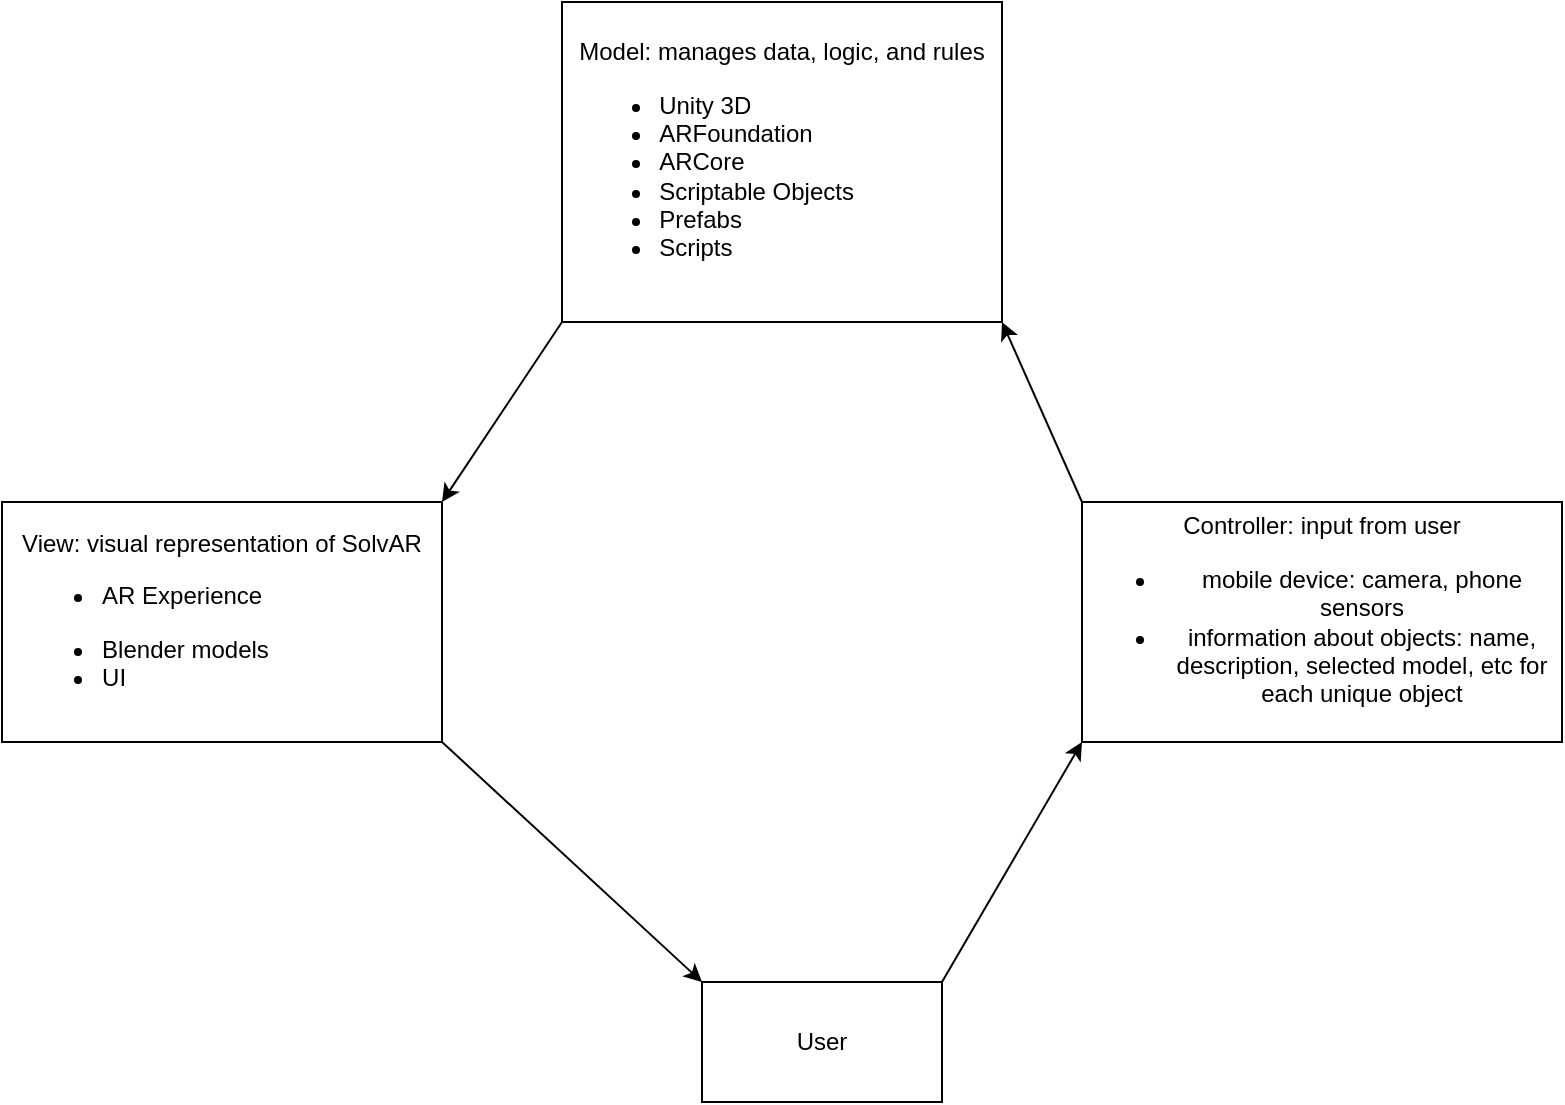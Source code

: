 <mxfile version="13.6.5">
    <diagram id="6U_Q08PsCXXGHNxIDvsR" name="Page-1">
        <mxGraphModel dx="1102" dy="650" grid="1" gridSize="10" guides="1" tooltips="1" connect="1" arrows="1" fold="1" page="1" pageScale="1" pageWidth="850" pageHeight="1100" math="0" shadow="0">
            <root>
                <mxCell id="0"/>
                <mxCell id="1" parent="0"/>
                <mxCell id="xWhvd2L2u2MGObdru3Tf-1" value="&lt;div&gt;Model: manages data, logic, and rules&lt;br&gt;&lt;/div&gt;&lt;div align=&quot;left&quot;&gt;&lt;ul&gt;&lt;li&gt;Unity 3D&lt;br&gt;&lt;/li&gt;&lt;li&gt;ARFoundation&lt;/li&gt;&lt;li&gt;ARCore&lt;/li&gt;&lt;li&gt;Scriptable Objects&lt;/li&gt;&lt;li&gt;Prefabs&lt;/li&gt;&lt;li&gt;Scripts&lt;/li&gt;&lt;/ul&gt;&lt;/div&gt;" style="rounded=0;whiteSpace=wrap;html=1;" parent="1" vertex="1">
                    <mxGeometry x="310" y="80" width="220" height="160" as="geometry"/>
                </mxCell>
                <mxCell id="xWhvd2L2u2MGObdru3Tf-2" value="&lt;div&gt;View: visual representation of SolvAR&lt;br&gt;&lt;/div&gt;&lt;div align=&quot;left&quot;&gt;&lt;ul&gt;&lt;li&gt;AR Experience&lt;/li&gt;&lt;/ul&gt;&lt;/div&gt;&lt;div align=&quot;left&quot;&gt;&lt;ul&gt;&lt;li&gt;Blender models&lt;/li&gt;&lt;li&gt;UI&lt;br&gt;&lt;/li&gt;&lt;/ul&gt;&lt;/div&gt;" style="rounded=0;whiteSpace=wrap;html=1;" parent="1" vertex="1">
                    <mxGeometry x="30" y="330" width="220" height="120" as="geometry"/>
                </mxCell>
                <mxCell id="xWhvd2L2u2MGObdru3Tf-3" value="User" style="rounded=0;whiteSpace=wrap;html=1;" parent="1" vertex="1">
                    <mxGeometry x="380" y="570" width="120" height="60" as="geometry"/>
                </mxCell>
                <mxCell id="xWhvd2L2u2MGObdru3Tf-4" value="&lt;div&gt;Controller: input from user&lt;br&gt;&lt;/div&gt;&lt;div&gt;&lt;ul&gt;&lt;li&gt;mobile device: camera, phone sensors&lt;/li&gt;&lt;li&gt;information about objects: name, description, selected model, etc for each unique object&lt;br&gt;&lt;/li&gt;&lt;/ul&gt;&lt;/div&gt;" style="rounded=0;whiteSpace=wrap;html=1;" parent="1" vertex="1">
                    <mxGeometry x="570" y="330" width="240" height="120" as="geometry"/>
                </mxCell>
                <mxCell id="xWhvd2L2u2MGObdru3Tf-5" value="" style="endArrow=classic;html=1;entryX=1;entryY=0;entryDx=0;entryDy=0;exitX=0;exitY=1;exitDx=0;exitDy=0;" parent="1" source="xWhvd2L2u2MGObdru3Tf-1" target="xWhvd2L2u2MGObdru3Tf-2" edge="1">
                    <mxGeometry width="50" height="50" relative="1" as="geometry">
                        <mxPoint x="400" y="430" as="sourcePoint"/>
                        <mxPoint x="450" y="380" as="targetPoint"/>
                    </mxGeometry>
                </mxCell>
                <mxCell id="xWhvd2L2u2MGObdru3Tf-6" value="" style="endArrow=classic;html=1;exitX=0;exitY=0;exitDx=0;exitDy=0;entryX=1;entryY=1;entryDx=0;entryDy=0;" parent="1" source="xWhvd2L2u2MGObdru3Tf-4" target="xWhvd2L2u2MGObdru3Tf-1" edge="1">
                    <mxGeometry width="50" height="50" relative="1" as="geometry">
                        <mxPoint x="400" y="430" as="sourcePoint"/>
                        <mxPoint x="450" y="380" as="targetPoint"/>
                    </mxGeometry>
                </mxCell>
                <mxCell id="xWhvd2L2u2MGObdru3Tf-7" value="" style="endArrow=classic;html=1;exitX=1;exitY=1;exitDx=0;exitDy=0;entryX=0;entryY=0;entryDx=0;entryDy=0;" parent="1" source="xWhvd2L2u2MGObdru3Tf-2" target="xWhvd2L2u2MGObdru3Tf-3" edge="1">
                    <mxGeometry width="50" height="50" relative="1" as="geometry">
                        <mxPoint x="400" y="430" as="sourcePoint"/>
                        <mxPoint x="450" y="380" as="targetPoint"/>
                    </mxGeometry>
                </mxCell>
                <mxCell id="xWhvd2L2u2MGObdru3Tf-8" value="" style="endArrow=classic;html=1;exitX=1;exitY=0;exitDx=0;exitDy=0;entryX=0;entryY=1;entryDx=0;entryDy=0;" parent="1" source="xWhvd2L2u2MGObdru3Tf-3" target="xWhvd2L2u2MGObdru3Tf-4" edge="1">
                    <mxGeometry width="50" height="50" relative="1" as="geometry">
                        <mxPoint x="400" y="430" as="sourcePoint"/>
                        <mxPoint x="450" y="380" as="targetPoint"/>
                    </mxGeometry>
                </mxCell>
                <mxCell id="xWhvd2L2u2MGObdru3Tf-9" value="Updates." style="text;html=1;strokeColor=none;fillColor=none;align=center;verticalAlign=middle;whiteSpace=wrap;rounded=0;labelBackgroundColor=none;fontColor=#FFFFFF;" parent="1" vertex="1">
                    <mxGeometry x="230" y="270" width="40" height="20" as="geometry"/>
                </mxCell>
                <mxCell id="xWhvd2L2u2MGObdru3Tf-11" value="Sees" style="text;html=1;strokeColor=none;fillColor=none;align=center;verticalAlign=middle;whiteSpace=wrap;rounded=0;fontColor=#FFFFFF;" parent="1" vertex="1">
                    <mxGeometry x="260" y="500" width="40" height="20" as="geometry"/>
                </mxCell>
                <mxCell id="xWhvd2L2u2MGObdru3Tf-12" value="Uses" style="text;html=1;strokeColor=none;fillColor=none;align=center;verticalAlign=middle;whiteSpace=wrap;rounded=0;fontColor=#FFFFFF;" parent="1" vertex="1">
                    <mxGeometry x="540" y="500" width="40" height="20" as="geometry"/>
                </mxCell>
                <mxCell id="xWhvd2L2u2MGObdru3Tf-13" value="Manipulates" style="text;html=1;strokeColor=none;fillColor=none;align=center;verticalAlign=middle;whiteSpace=wrap;rounded=0;fontColor=#FFFFFF;" parent="1" vertex="1">
                    <mxGeometry x="570" y="270" width="40" height="20" as="geometry"/>
                </mxCell>
            </root>
        </mxGraphModel>
    </diagram>
</mxfile>